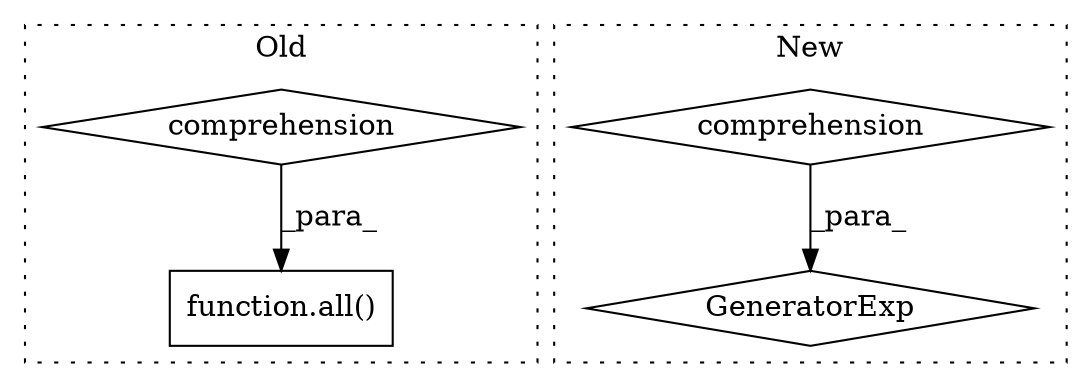 digraph G {
subgraph cluster0 {
1 [label="function.all()" a="75" s="3986,4037" l="4,1" shape="box"];
3 [label="comprehension" a="45" s="4015" l="3" shape="diamond"];
label = "Old";
style="dotted";
}
subgraph cluster1 {
2 [label="GeneratorExp" a="55" s="5628" l="14" shape="diamond"];
4 [label="comprehension" a="45" s="5799" l="3" shape="diamond"];
label = "New";
style="dotted";
}
3 -> 1 [label="_para_"];
4 -> 2 [label="_para_"];
}